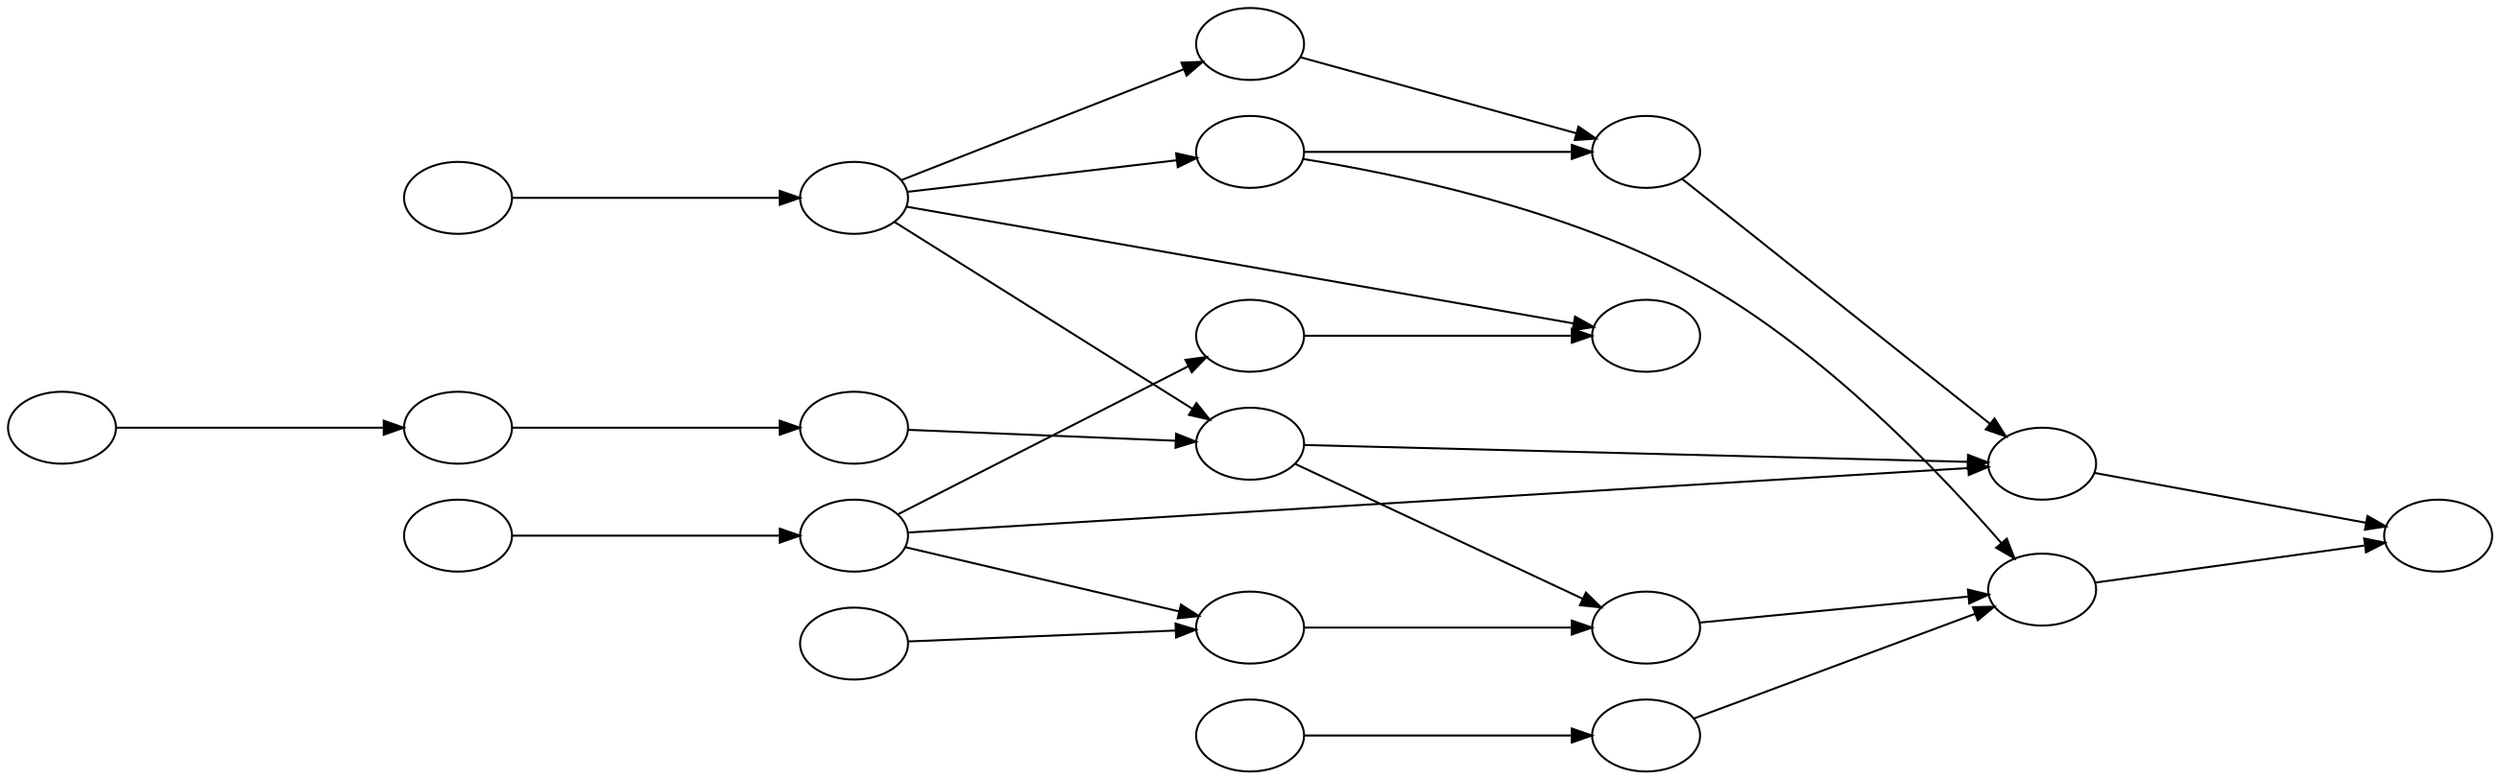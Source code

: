 digraph {
	graph [ranksep=2.0]
	graph [rankdir=LR]
	node [fontname=courier]
	edge [fontname=courier]
	copper_plate [label="" image="image/Copper_plate.png" pos="19.44146744717451,21.00671903493593!"]
	mine_crude_oil [label="" image="image/Crude_oil.png" pos="4.385035779576272,10.785819761429735!"]
	sulfuric_acid [label="" image="image/Sulfuric_acid.png" pos="13.90076773948893,5.6182348987026485!"]
	engine_unit [label="" image="image/Engine_unit.png" pos="17.883312983894267,16.80297466597764!"]
	sulfur [label="" image="image/Sulfur.png" pos="6.010917997409357,20.01428889734656!"]
	plastic_bar [label="" image="image/Plastic_bar.png" pos="10.778055880154893,5.708013713013925!"]
	iron_gear_wheel [label="" image="image/Iron_gear_wheel.png" pos="15.419871504977772,11.093887721458161!"]
	iron_plate [label="" image="image/Iron_plate.png" pos="13.515862891542374,9.46085327950929!"]
	electronic_circuit [label="" image="image/Electronic_circuit.png" pos="3.001621626553866,6.60055283329819!"]
	mine_stone [label="" image="image/Stone.png" pos="14.855870463992826,7.431049282085146!"]
	stone_brick [label="" image="image/Stone_brick.png" pos="8.612886771814974,15.51225007440268!"]
	advanced_circuit [label="" image="image/Advanced_circuit.png" pos="13.922704093693604,21.88529656604531!"]
	advanced_oil_processing [label="" image="image/Heavy_oil.png" pos="5.701496148864016,18.29876508956044!"]
	production_science_pack [label="" image="image/Production_science_pack.png" pos="13.611021935774032,5.9285342179861775!"]
	electric_engine_unit [label="" image="image/Electric_engine_unit.png" pos="8.772605968450955,18.57436056514622!"]
	mine_iron_ore [label="" image="image/Iron_ore.png" pos="13.873757755995992,4.836822199605217!"]
	copper_cable [label="" image="image/Copper_cable.png" pos="13.429136260484391,10.764668110214648!"]
	electric_furnace [label="" image="image/Electric_furnace.png" pos="17.02612011373375,5.235084493092314!"]
	mine_coal [label="" image="image/Coal.png" pos="4.459143039377883,13.729983055838389!"]
	steel_plate [label="" image="image/Steel_plate.png" pos="11.769822943203211,1.689087679970543!"]
	mine_copper_ore [label="" image="image/Copper_ore.png" pos="9.262013339526552,21.81873239494991!"]
		mine_crude_oil -> advanced_oil_processing
		mine_coal -> plastic_bar
		advanced_oil_processing -> plastic_bar
		advanced_oil_processing -> sulfur
		mine_copper_ore -> copper_plate
		copper_plate -> copper_cable
		mine_iron_ore -> iron_plate
		iron_plate -> steel_plate
		iron_plate -> sulfuric_acid
		sulfur -> sulfuric_acid
		iron_plate -> electronic_circuit
		copper_cable -> electronic_circuit
		electronic_circuit -> advanced_circuit
		plastic_bar -> advanced_circuit
		iron_plate -> iron_gear_wheel
		electric_engine_unit -> production_science_pack
		electric_furnace -> production_science_pack
		electronic_circuit -> electric_engine_unit
		engine_unit -> electric_engine_unit
		advanced_oil_processing -> electric_engine_unit
		advanced_circuit -> electric_furnace
		steel_plate -> electric_furnace
		stone_brick -> electric_furnace
		mine_stone -> stone_brick
		iron_gear_wheel -> engine_unit
		steel_plate -> engine_unit
}